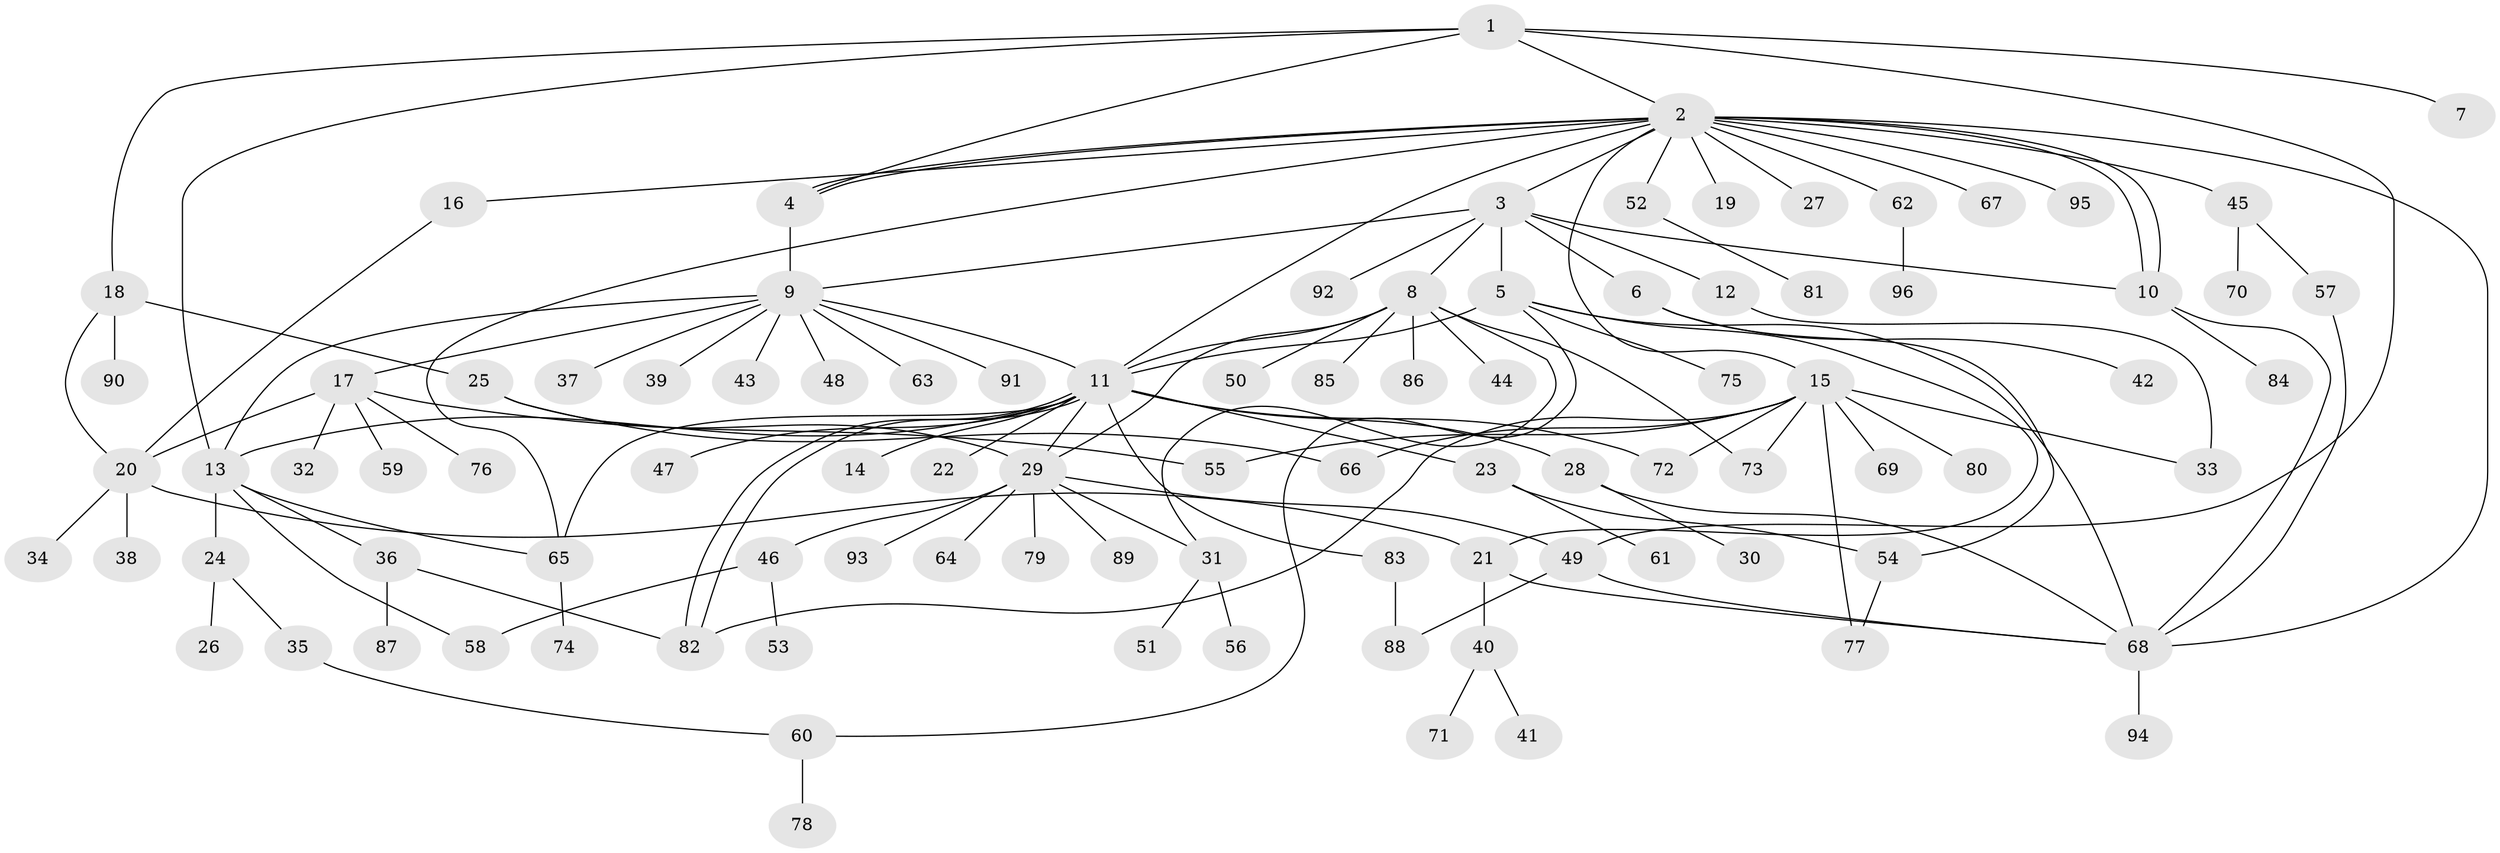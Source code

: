 // Generated by graph-tools (version 1.1) at 2025/14/03/09/25 04:14:44]
// undirected, 96 vertices, 133 edges
graph export_dot {
graph [start="1"]
  node [color=gray90,style=filled];
  1;
  2;
  3;
  4;
  5;
  6;
  7;
  8;
  9;
  10;
  11;
  12;
  13;
  14;
  15;
  16;
  17;
  18;
  19;
  20;
  21;
  22;
  23;
  24;
  25;
  26;
  27;
  28;
  29;
  30;
  31;
  32;
  33;
  34;
  35;
  36;
  37;
  38;
  39;
  40;
  41;
  42;
  43;
  44;
  45;
  46;
  47;
  48;
  49;
  50;
  51;
  52;
  53;
  54;
  55;
  56;
  57;
  58;
  59;
  60;
  61;
  62;
  63;
  64;
  65;
  66;
  67;
  68;
  69;
  70;
  71;
  72;
  73;
  74;
  75;
  76;
  77;
  78;
  79;
  80;
  81;
  82;
  83;
  84;
  85;
  86;
  87;
  88;
  89;
  90;
  91;
  92;
  93;
  94;
  95;
  96;
  1 -- 2;
  1 -- 4;
  1 -- 7;
  1 -- 13;
  1 -- 18;
  1 -- 49;
  2 -- 3;
  2 -- 4;
  2 -- 4;
  2 -- 10;
  2 -- 10;
  2 -- 11;
  2 -- 15;
  2 -- 16;
  2 -- 19;
  2 -- 27;
  2 -- 45;
  2 -- 52;
  2 -- 62;
  2 -- 65;
  2 -- 67;
  2 -- 68;
  2 -- 95;
  3 -- 5;
  3 -- 6;
  3 -- 8;
  3 -- 9;
  3 -- 10;
  3 -- 12;
  3 -- 92;
  4 -- 9;
  5 -- 11;
  5 -- 21;
  5 -- 60;
  5 -- 68;
  5 -- 75;
  6 -- 42;
  6 -- 54;
  8 -- 11;
  8 -- 29;
  8 -- 31;
  8 -- 44;
  8 -- 50;
  8 -- 73;
  8 -- 85;
  8 -- 86;
  9 -- 11;
  9 -- 13;
  9 -- 17;
  9 -- 37;
  9 -- 39;
  9 -- 43;
  9 -- 48;
  9 -- 63;
  9 -- 91;
  10 -- 68;
  10 -- 84;
  11 -- 13;
  11 -- 14;
  11 -- 22;
  11 -- 23;
  11 -- 28;
  11 -- 29;
  11 -- 47;
  11 -- 65;
  11 -- 72;
  11 -- 82;
  11 -- 82;
  11 -- 83;
  12 -- 33;
  13 -- 24;
  13 -- 36;
  13 -- 58;
  13 -- 65;
  15 -- 33;
  15 -- 55;
  15 -- 66;
  15 -- 69;
  15 -- 72;
  15 -- 73;
  15 -- 77;
  15 -- 80;
  15 -- 82;
  16 -- 20;
  17 -- 20;
  17 -- 32;
  17 -- 55;
  17 -- 59;
  17 -- 76;
  18 -- 20;
  18 -- 25;
  18 -- 90;
  20 -- 21;
  20 -- 34;
  20 -- 38;
  21 -- 40;
  21 -- 68;
  23 -- 54;
  23 -- 61;
  24 -- 26;
  24 -- 35;
  25 -- 29;
  25 -- 66;
  28 -- 30;
  28 -- 68;
  29 -- 31;
  29 -- 46;
  29 -- 49;
  29 -- 64;
  29 -- 79;
  29 -- 89;
  29 -- 93;
  31 -- 51;
  31 -- 56;
  35 -- 60;
  36 -- 82;
  36 -- 87;
  40 -- 41;
  40 -- 71;
  45 -- 57;
  45 -- 70;
  46 -- 53;
  46 -- 58;
  49 -- 68;
  49 -- 88;
  52 -- 81;
  54 -- 77;
  57 -- 68;
  60 -- 78;
  62 -- 96;
  65 -- 74;
  68 -- 94;
  83 -- 88;
}
